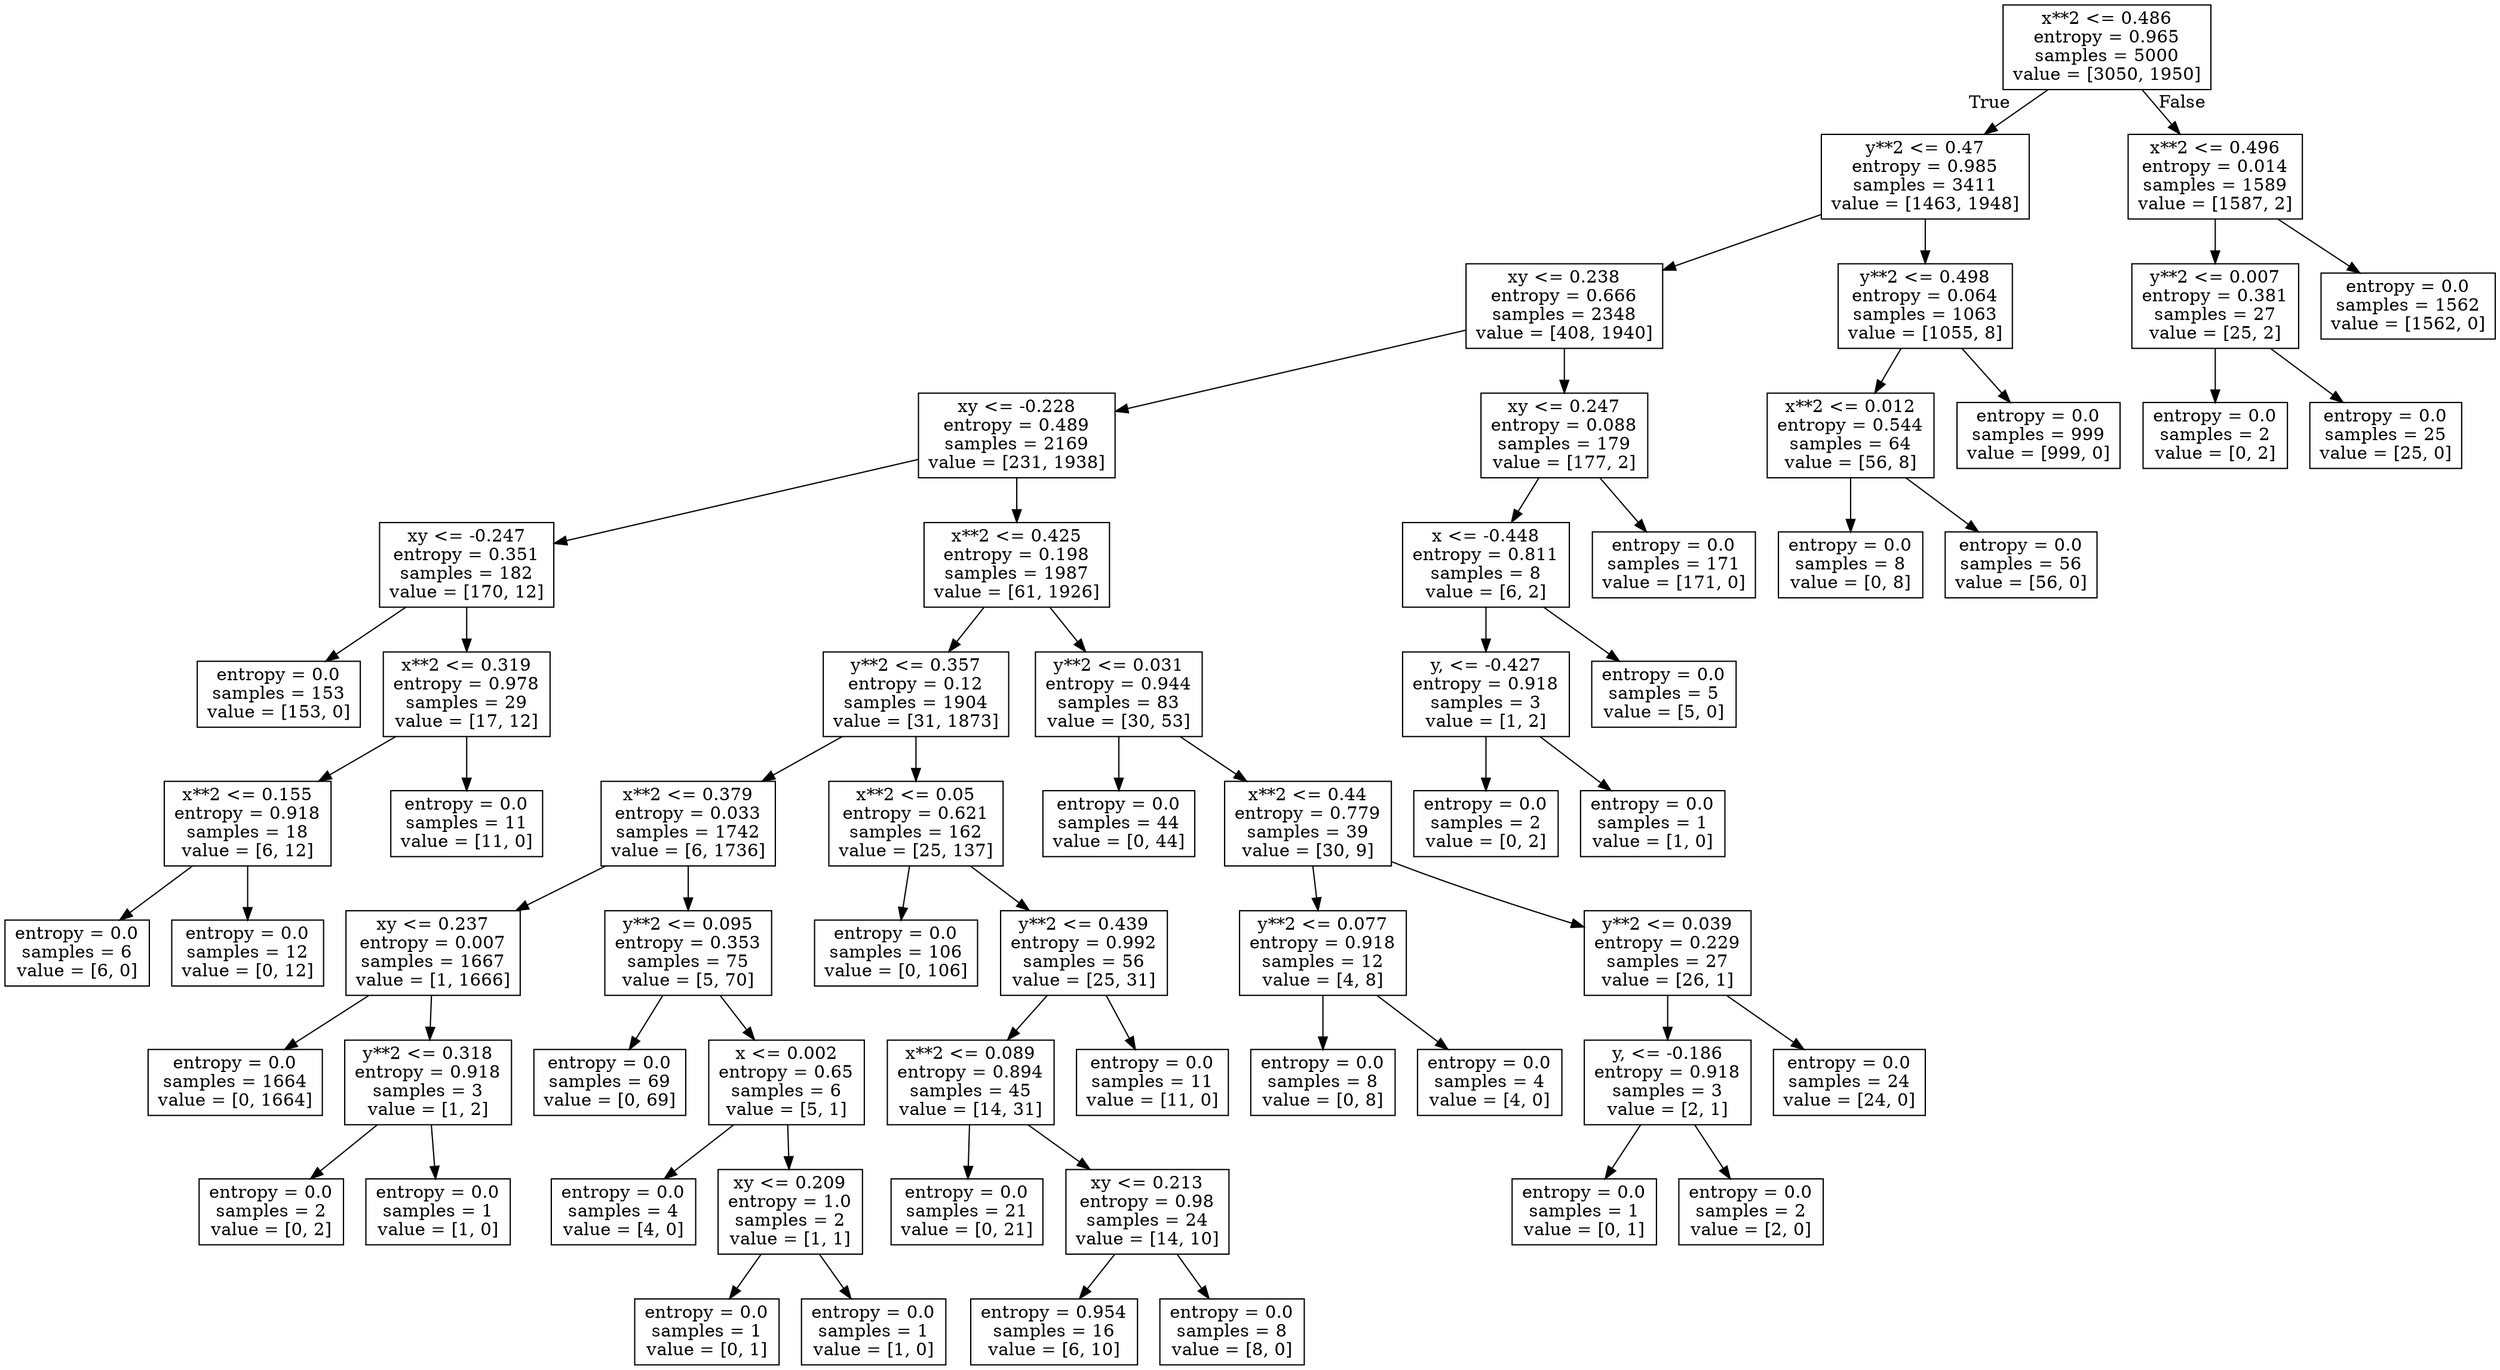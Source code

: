 digraph Tree {
node [shape=box] ;
0 [label="x**2 <= 0.486\nentropy = 0.965\nsamples = 5000\nvalue = [3050, 1950]"] ;
1 [label="y**2 <= 0.47\nentropy = 0.985\nsamples = 3411\nvalue = [1463, 1948]"] ;
0 -> 1 [labeldistance=2.5, labelangle=45, headlabel="True"] ;
2 [label="xy <= 0.238\nentropy = 0.666\nsamples = 2348\nvalue = [408, 1940]"] ;
1 -> 2 ;
3 [label="xy <= -0.228\nentropy = 0.489\nsamples = 2169\nvalue = [231, 1938]"] ;
2 -> 3 ;
4 [label="xy <= -0.247\nentropy = 0.351\nsamples = 182\nvalue = [170, 12]"] ;
3 -> 4 ;
5 [label="entropy = 0.0\nsamples = 153\nvalue = [153, 0]"] ;
4 -> 5 ;
6 [label="x**2 <= 0.319\nentropy = 0.978\nsamples = 29\nvalue = [17, 12]"] ;
4 -> 6 ;
7 [label="x**2 <= 0.155\nentropy = 0.918\nsamples = 18\nvalue = [6, 12]"] ;
6 -> 7 ;
8 [label="entropy = 0.0\nsamples = 6\nvalue = [6, 0]"] ;
7 -> 8 ;
9 [label="entropy = 0.0\nsamples = 12\nvalue = [0, 12]"] ;
7 -> 9 ;
10 [label="entropy = 0.0\nsamples = 11\nvalue = [11, 0]"] ;
6 -> 10 ;
11 [label="x**2 <= 0.425\nentropy = 0.198\nsamples = 1987\nvalue = [61, 1926]"] ;
3 -> 11 ;
12 [label="y**2 <= 0.357\nentropy = 0.12\nsamples = 1904\nvalue = [31, 1873]"] ;
11 -> 12 ;
13 [label="x**2 <= 0.379\nentropy = 0.033\nsamples = 1742\nvalue = [6, 1736]"] ;
12 -> 13 ;
14 [label="xy <= 0.237\nentropy = 0.007\nsamples = 1667\nvalue = [1, 1666]"] ;
13 -> 14 ;
15 [label="entropy = 0.0\nsamples = 1664\nvalue = [0, 1664]"] ;
14 -> 15 ;
16 [label="y**2 <= 0.318\nentropy = 0.918\nsamples = 3\nvalue = [1, 2]"] ;
14 -> 16 ;
17 [label="entropy = 0.0\nsamples = 2\nvalue = [0, 2]"] ;
16 -> 17 ;
18 [label="entropy = 0.0\nsamples = 1\nvalue = [1, 0]"] ;
16 -> 18 ;
19 [label="y**2 <= 0.095\nentropy = 0.353\nsamples = 75\nvalue = [5, 70]"] ;
13 -> 19 ;
20 [label="entropy = 0.0\nsamples = 69\nvalue = [0, 69]"] ;
19 -> 20 ;
21 [label="x <= 0.002\nentropy = 0.65\nsamples = 6\nvalue = [5, 1]"] ;
19 -> 21 ;
22 [label="entropy = 0.0\nsamples = 4\nvalue = [4, 0]"] ;
21 -> 22 ;
23 [label="xy <= 0.209\nentropy = 1.0\nsamples = 2\nvalue = [1, 1]"] ;
21 -> 23 ;
24 [label="entropy = 0.0\nsamples = 1\nvalue = [0, 1]"] ;
23 -> 24 ;
25 [label="entropy = 0.0\nsamples = 1\nvalue = [1, 0]"] ;
23 -> 25 ;
26 [label="x**2 <= 0.05\nentropy = 0.621\nsamples = 162\nvalue = [25, 137]"] ;
12 -> 26 ;
27 [label="entropy = 0.0\nsamples = 106\nvalue = [0, 106]"] ;
26 -> 27 ;
28 [label="y**2 <= 0.439\nentropy = 0.992\nsamples = 56\nvalue = [25, 31]"] ;
26 -> 28 ;
29 [label="x**2 <= 0.089\nentropy = 0.894\nsamples = 45\nvalue = [14, 31]"] ;
28 -> 29 ;
30 [label="entropy = 0.0\nsamples = 21\nvalue = [0, 21]"] ;
29 -> 30 ;
31 [label="xy <= 0.213\nentropy = 0.98\nsamples = 24\nvalue = [14, 10]"] ;
29 -> 31 ;
32 [label="entropy = 0.954\nsamples = 16\nvalue = [6, 10]"] ;
31 -> 32 ;
33 [label="entropy = 0.0\nsamples = 8\nvalue = [8, 0]"] ;
31 -> 33 ;
34 [label="entropy = 0.0\nsamples = 11\nvalue = [11, 0]"] ;
28 -> 34 ;
35 [label="y**2 <= 0.031\nentropy = 0.944\nsamples = 83\nvalue = [30, 53]"] ;
11 -> 35 ;
36 [label="entropy = 0.0\nsamples = 44\nvalue = [0, 44]"] ;
35 -> 36 ;
37 [label="x**2 <= 0.44\nentropy = 0.779\nsamples = 39\nvalue = [30, 9]"] ;
35 -> 37 ;
38 [label="y**2 <= 0.077\nentropy = 0.918\nsamples = 12\nvalue = [4, 8]"] ;
37 -> 38 ;
39 [label="entropy = 0.0\nsamples = 8\nvalue = [0, 8]"] ;
38 -> 39 ;
40 [label="entropy = 0.0\nsamples = 4\nvalue = [4, 0]"] ;
38 -> 40 ;
41 [label="y**2 <= 0.039\nentropy = 0.229\nsamples = 27\nvalue = [26, 1]"] ;
37 -> 41 ;
42 [label="y, <= -0.186\nentropy = 0.918\nsamples = 3\nvalue = [2, 1]"] ;
41 -> 42 ;
43 [label="entropy = 0.0\nsamples = 1\nvalue = [0, 1]"] ;
42 -> 43 ;
44 [label="entropy = 0.0\nsamples = 2\nvalue = [2, 0]"] ;
42 -> 44 ;
45 [label="entropy = 0.0\nsamples = 24\nvalue = [24, 0]"] ;
41 -> 45 ;
46 [label="xy <= 0.247\nentropy = 0.088\nsamples = 179\nvalue = [177, 2]"] ;
2 -> 46 ;
47 [label="x <= -0.448\nentropy = 0.811\nsamples = 8\nvalue = [6, 2]"] ;
46 -> 47 ;
48 [label="y, <= -0.427\nentropy = 0.918\nsamples = 3\nvalue = [1, 2]"] ;
47 -> 48 ;
49 [label="entropy = 0.0\nsamples = 2\nvalue = [0, 2]"] ;
48 -> 49 ;
50 [label="entropy = 0.0\nsamples = 1\nvalue = [1, 0]"] ;
48 -> 50 ;
51 [label="entropy = 0.0\nsamples = 5\nvalue = [5, 0]"] ;
47 -> 51 ;
52 [label="entropy = 0.0\nsamples = 171\nvalue = [171, 0]"] ;
46 -> 52 ;
53 [label="y**2 <= 0.498\nentropy = 0.064\nsamples = 1063\nvalue = [1055, 8]"] ;
1 -> 53 ;
54 [label="x**2 <= 0.012\nentropy = 0.544\nsamples = 64\nvalue = [56, 8]"] ;
53 -> 54 ;
55 [label="entropy = 0.0\nsamples = 8\nvalue = [0, 8]"] ;
54 -> 55 ;
56 [label="entropy = 0.0\nsamples = 56\nvalue = [56, 0]"] ;
54 -> 56 ;
57 [label="entropy = 0.0\nsamples = 999\nvalue = [999, 0]"] ;
53 -> 57 ;
58 [label="x**2 <= 0.496\nentropy = 0.014\nsamples = 1589\nvalue = [1587, 2]"] ;
0 -> 58 [labeldistance=2.5, labelangle=-45, headlabel="False"] ;
59 [label="y**2 <= 0.007\nentropy = 0.381\nsamples = 27\nvalue = [25, 2]"] ;
58 -> 59 ;
60 [label="entropy = 0.0\nsamples = 2\nvalue = [0, 2]"] ;
59 -> 60 ;
61 [label="entropy = 0.0\nsamples = 25\nvalue = [25, 0]"] ;
59 -> 61 ;
62 [label="entropy = 0.0\nsamples = 1562\nvalue = [1562, 0]"] ;
58 -> 62 ;
}
